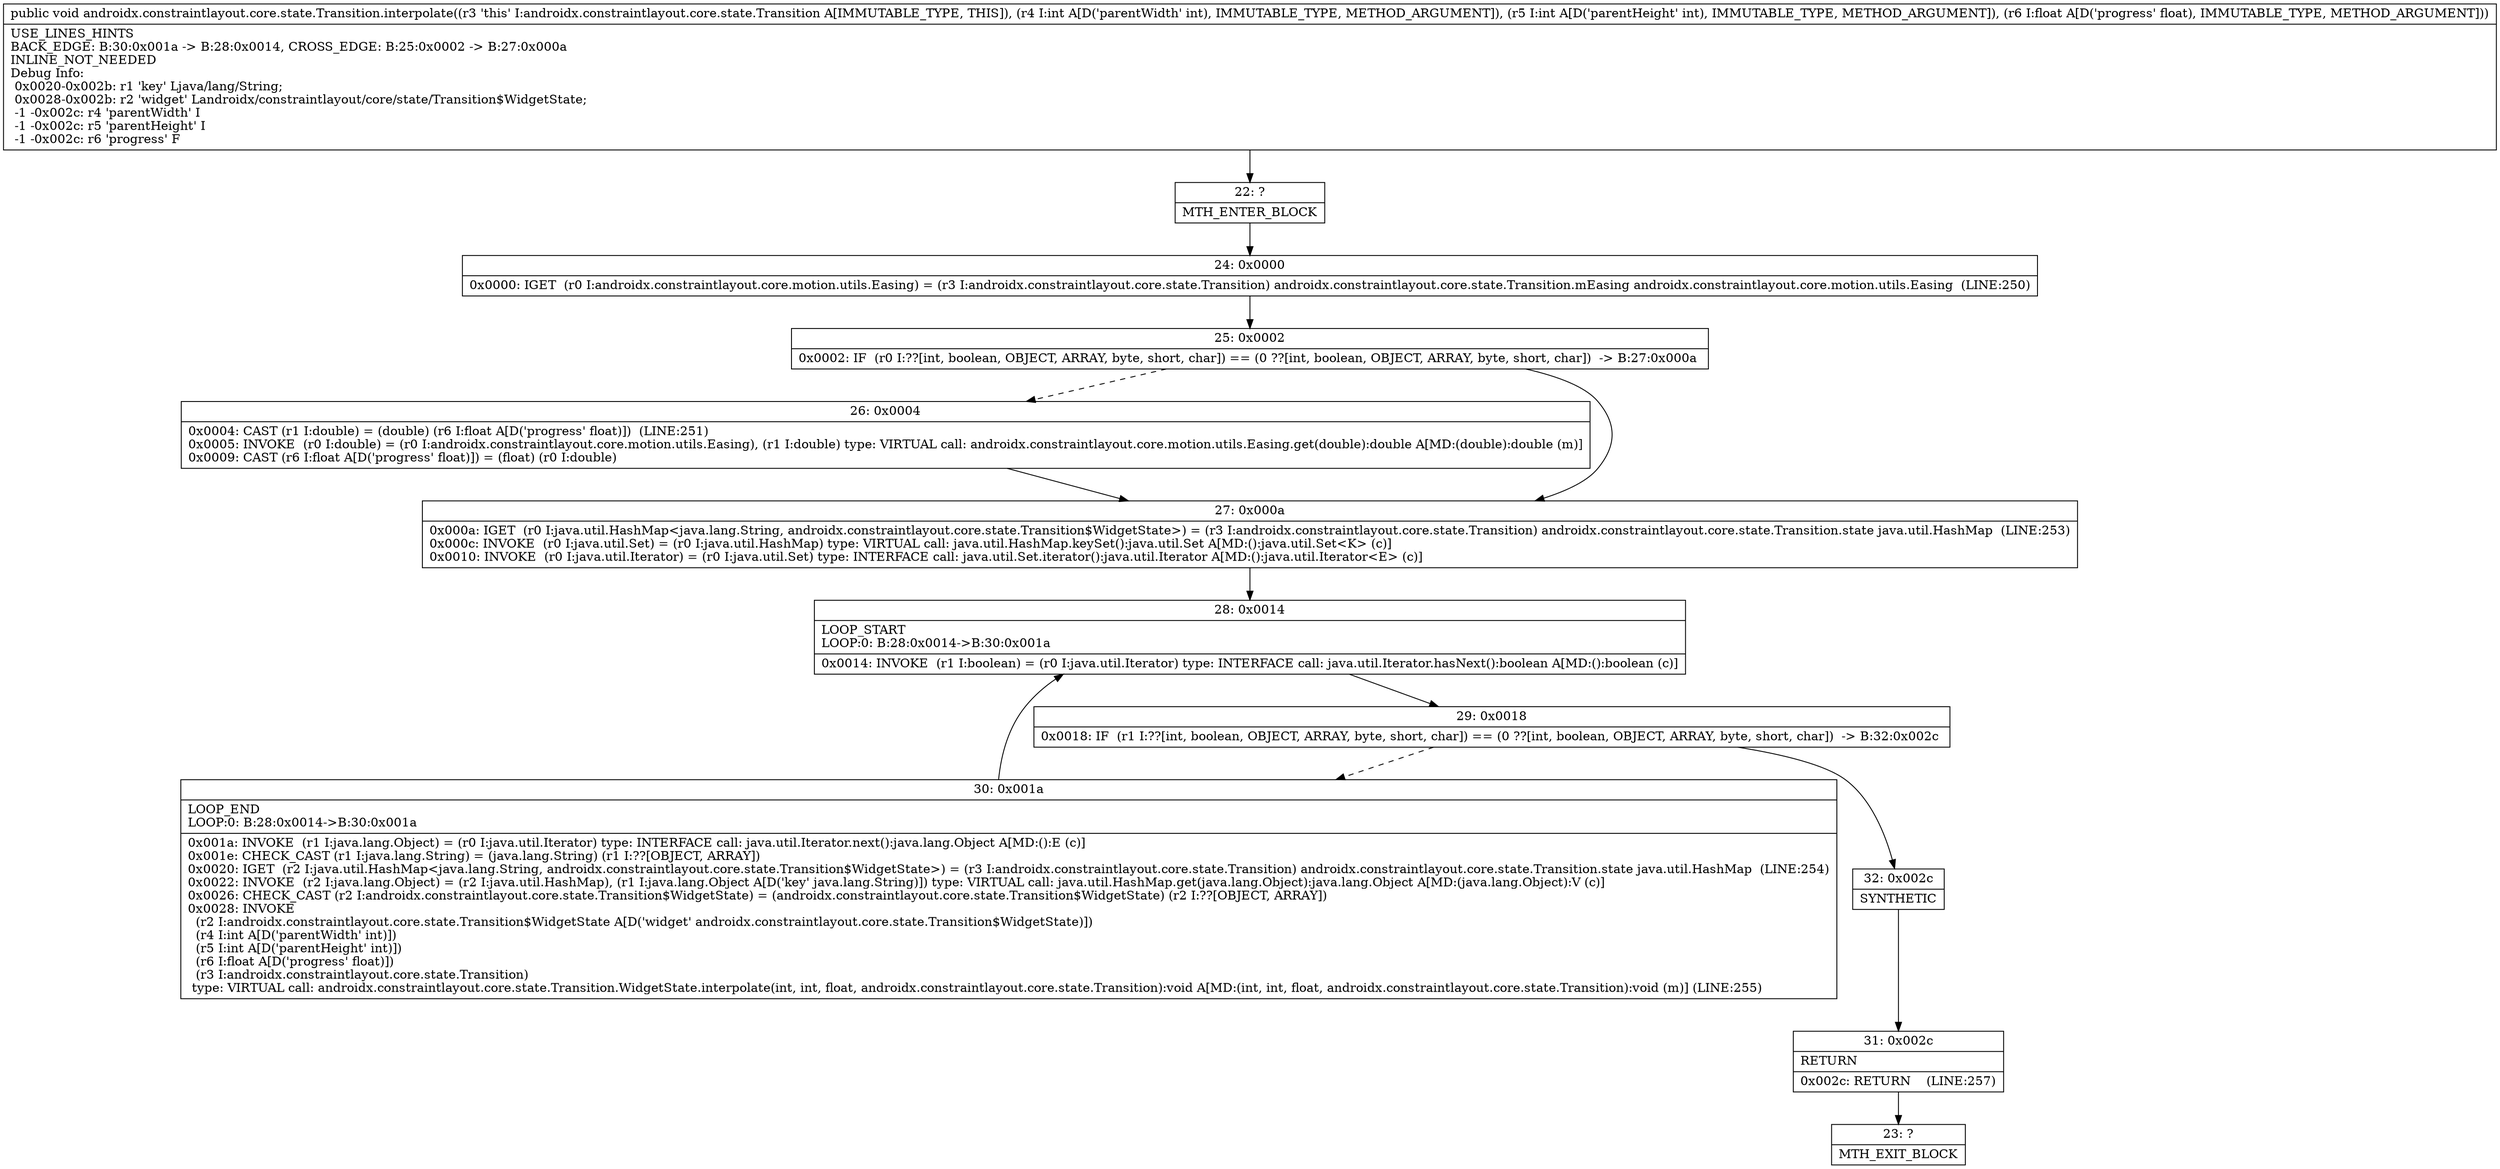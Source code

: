 digraph "CFG forandroidx.constraintlayout.core.state.Transition.interpolate(IIF)V" {
Node_22 [shape=record,label="{22\:\ ?|MTH_ENTER_BLOCK\l}"];
Node_24 [shape=record,label="{24\:\ 0x0000|0x0000: IGET  (r0 I:androidx.constraintlayout.core.motion.utils.Easing) = (r3 I:androidx.constraintlayout.core.state.Transition) androidx.constraintlayout.core.state.Transition.mEasing androidx.constraintlayout.core.motion.utils.Easing  (LINE:250)\l}"];
Node_25 [shape=record,label="{25\:\ 0x0002|0x0002: IF  (r0 I:??[int, boolean, OBJECT, ARRAY, byte, short, char]) == (0 ??[int, boolean, OBJECT, ARRAY, byte, short, char])  \-\> B:27:0x000a \l}"];
Node_26 [shape=record,label="{26\:\ 0x0004|0x0004: CAST (r1 I:double) = (double) (r6 I:float A[D('progress' float)])  (LINE:251)\l0x0005: INVOKE  (r0 I:double) = (r0 I:androidx.constraintlayout.core.motion.utils.Easing), (r1 I:double) type: VIRTUAL call: androidx.constraintlayout.core.motion.utils.Easing.get(double):double A[MD:(double):double (m)]\l0x0009: CAST (r6 I:float A[D('progress' float)]) = (float) (r0 I:double) \l}"];
Node_27 [shape=record,label="{27\:\ 0x000a|0x000a: IGET  (r0 I:java.util.HashMap\<java.lang.String, androidx.constraintlayout.core.state.Transition$WidgetState\>) = (r3 I:androidx.constraintlayout.core.state.Transition) androidx.constraintlayout.core.state.Transition.state java.util.HashMap  (LINE:253)\l0x000c: INVOKE  (r0 I:java.util.Set) = (r0 I:java.util.HashMap) type: VIRTUAL call: java.util.HashMap.keySet():java.util.Set A[MD:():java.util.Set\<K\> (c)]\l0x0010: INVOKE  (r0 I:java.util.Iterator) = (r0 I:java.util.Set) type: INTERFACE call: java.util.Set.iterator():java.util.Iterator A[MD:():java.util.Iterator\<E\> (c)]\l}"];
Node_28 [shape=record,label="{28\:\ 0x0014|LOOP_START\lLOOP:0: B:28:0x0014\-\>B:30:0x001a\l|0x0014: INVOKE  (r1 I:boolean) = (r0 I:java.util.Iterator) type: INTERFACE call: java.util.Iterator.hasNext():boolean A[MD:():boolean (c)]\l}"];
Node_29 [shape=record,label="{29\:\ 0x0018|0x0018: IF  (r1 I:??[int, boolean, OBJECT, ARRAY, byte, short, char]) == (0 ??[int, boolean, OBJECT, ARRAY, byte, short, char])  \-\> B:32:0x002c \l}"];
Node_30 [shape=record,label="{30\:\ 0x001a|LOOP_END\lLOOP:0: B:28:0x0014\-\>B:30:0x001a\l|0x001a: INVOKE  (r1 I:java.lang.Object) = (r0 I:java.util.Iterator) type: INTERFACE call: java.util.Iterator.next():java.lang.Object A[MD:():E (c)]\l0x001e: CHECK_CAST (r1 I:java.lang.String) = (java.lang.String) (r1 I:??[OBJECT, ARRAY]) \l0x0020: IGET  (r2 I:java.util.HashMap\<java.lang.String, androidx.constraintlayout.core.state.Transition$WidgetState\>) = (r3 I:androidx.constraintlayout.core.state.Transition) androidx.constraintlayout.core.state.Transition.state java.util.HashMap  (LINE:254)\l0x0022: INVOKE  (r2 I:java.lang.Object) = (r2 I:java.util.HashMap), (r1 I:java.lang.Object A[D('key' java.lang.String)]) type: VIRTUAL call: java.util.HashMap.get(java.lang.Object):java.lang.Object A[MD:(java.lang.Object):V (c)]\l0x0026: CHECK_CAST (r2 I:androidx.constraintlayout.core.state.Transition$WidgetState) = (androidx.constraintlayout.core.state.Transition$WidgetState) (r2 I:??[OBJECT, ARRAY]) \l0x0028: INVOKE  \l  (r2 I:androidx.constraintlayout.core.state.Transition$WidgetState A[D('widget' androidx.constraintlayout.core.state.Transition$WidgetState)])\l  (r4 I:int A[D('parentWidth' int)])\l  (r5 I:int A[D('parentHeight' int)])\l  (r6 I:float A[D('progress' float)])\l  (r3 I:androidx.constraintlayout.core.state.Transition)\l type: VIRTUAL call: androidx.constraintlayout.core.state.Transition.WidgetState.interpolate(int, int, float, androidx.constraintlayout.core.state.Transition):void A[MD:(int, int, float, androidx.constraintlayout.core.state.Transition):void (m)] (LINE:255)\l}"];
Node_32 [shape=record,label="{32\:\ 0x002c|SYNTHETIC\l}"];
Node_31 [shape=record,label="{31\:\ 0x002c|RETURN\l|0x002c: RETURN    (LINE:257)\l}"];
Node_23 [shape=record,label="{23\:\ ?|MTH_EXIT_BLOCK\l}"];
MethodNode[shape=record,label="{public void androidx.constraintlayout.core.state.Transition.interpolate((r3 'this' I:androidx.constraintlayout.core.state.Transition A[IMMUTABLE_TYPE, THIS]), (r4 I:int A[D('parentWidth' int), IMMUTABLE_TYPE, METHOD_ARGUMENT]), (r5 I:int A[D('parentHeight' int), IMMUTABLE_TYPE, METHOD_ARGUMENT]), (r6 I:float A[D('progress' float), IMMUTABLE_TYPE, METHOD_ARGUMENT]))  | USE_LINES_HINTS\lBACK_EDGE: B:30:0x001a \-\> B:28:0x0014, CROSS_EDGE: B:25:0x0002 \-\> B:27:0x000a\lINLINE_NOT_NEEDED\lDebug Info:\l  0x0020\-0x002b: r1 'key' Ljava\/lang\/String;\l  0x0028\-0x002b: r2 'widget' Landroidx\/constraintlayout\/core\/state\/Transition$WidgetState;\l  \-1 \-0x002c: r4 'parentWidth' I\l  \-1 \-0x002c: r5 'parentHeight' I\l  \-1 \-0x002c: r6 'progress' F\l}"];
MethodNode -> Node_22;Node_22 -> Node_24;
Node_24 -> Node_25;
Node_25 -> Node_26[style=dashed];
Node_25 -> Node_27;
Node_26 -> Node_27;
Node_27 -> Node_28;
Node_28 -> Node_29;
Node_29 -> Node_30[style=dashed];
Node_29 -> Node_32;
Node_30 -> Node_28;
Node_32 -> Node_31;
Node_31 -> Node_23;
}

